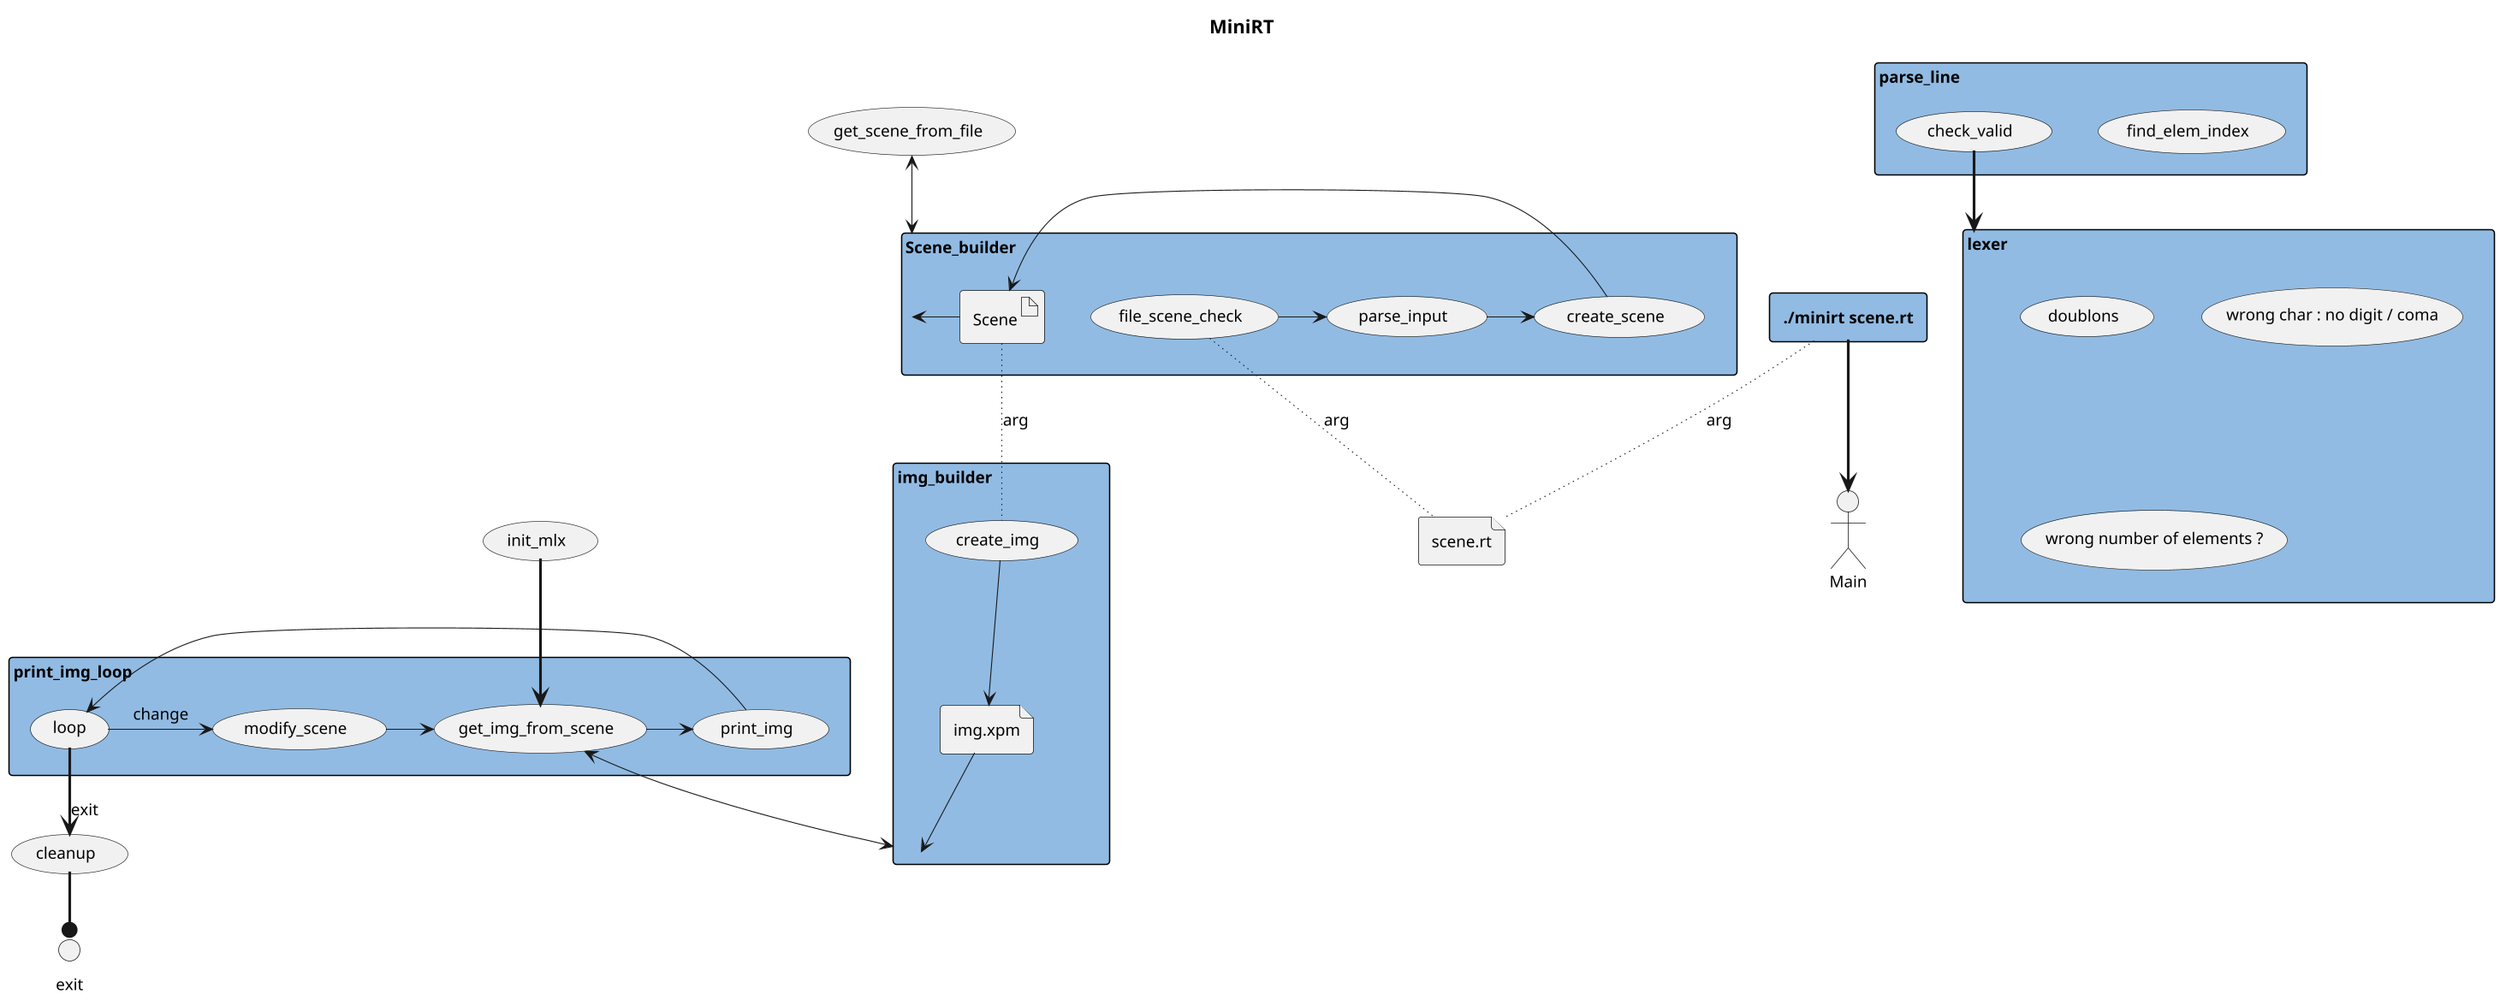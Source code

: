 @startuml RT
Title MiniRT
skinparam monochrome false
skinparam ranksep 20
skinparam dpi 150
skinparam arrowThickness 0.7
skinparam packageTitleAlignment left
skinparam usecaseBorderThickness 0.4
skinparam defaultFontSize 12
skinparam rectangleBorderThickness 1

<style>
rectangle {
  BackGroundColor #91bbe3
  LineThickness 1
  LineColor black
}
</style>

rectangle "parse_line" {
  (find_elem_index)
  (check_valid)
}

check_valid ==> lexer

rectangle "lexer" {
	(doublons)
	(wrong char : no digit / coma)
	(wrong number of elements ?)
}

rectangle "Scene_builder" {
	(file_scene_check)
  (parse_input)
  (create_scene)
	artifact "Scene" {

	}
}

rectangle "img_builder" {
	(create_img)
	file img.xpm
}

rectangle "print_img_loop" {
	(get_img_from_scene)
	(print_img)
	(loop)
	(modify_scene)

}


file scene.rt
(cleanup)
circle exit
rectangle "<b>./minirt scene.rt</b>" as main_ts


(get_scene_from_file) <--> Scene_builder
(init_mlx) ==> get_img_from_scene
main_ts ~~ scene.rt : arg
file_scene_check ~~ scene.rt : arg
main_ts ==> Main
(loop) ==> (cleanup) : exit
(loop) <- (print_img)
(parse_input) -> (create_scene)
(create_scene) -> Scene
get_img_from_scene <--> img_builder
(cleanup) ==@ (exit)
Scene -> Scene_builder
(create_img) --> img.xpm
img.xpm --> img_builder
Scene ~~ create_img : arg
get_img_from_scene -> print_img
(loop) -> modify_scene : change
file_scene_check -> parse_input
modify_scene -> get_img_from_scene

newpage
title Test
circle circle
folder folder [
This is a <b>folder
----
You can use separator
====
of different kind
....
and style
]
@enduml